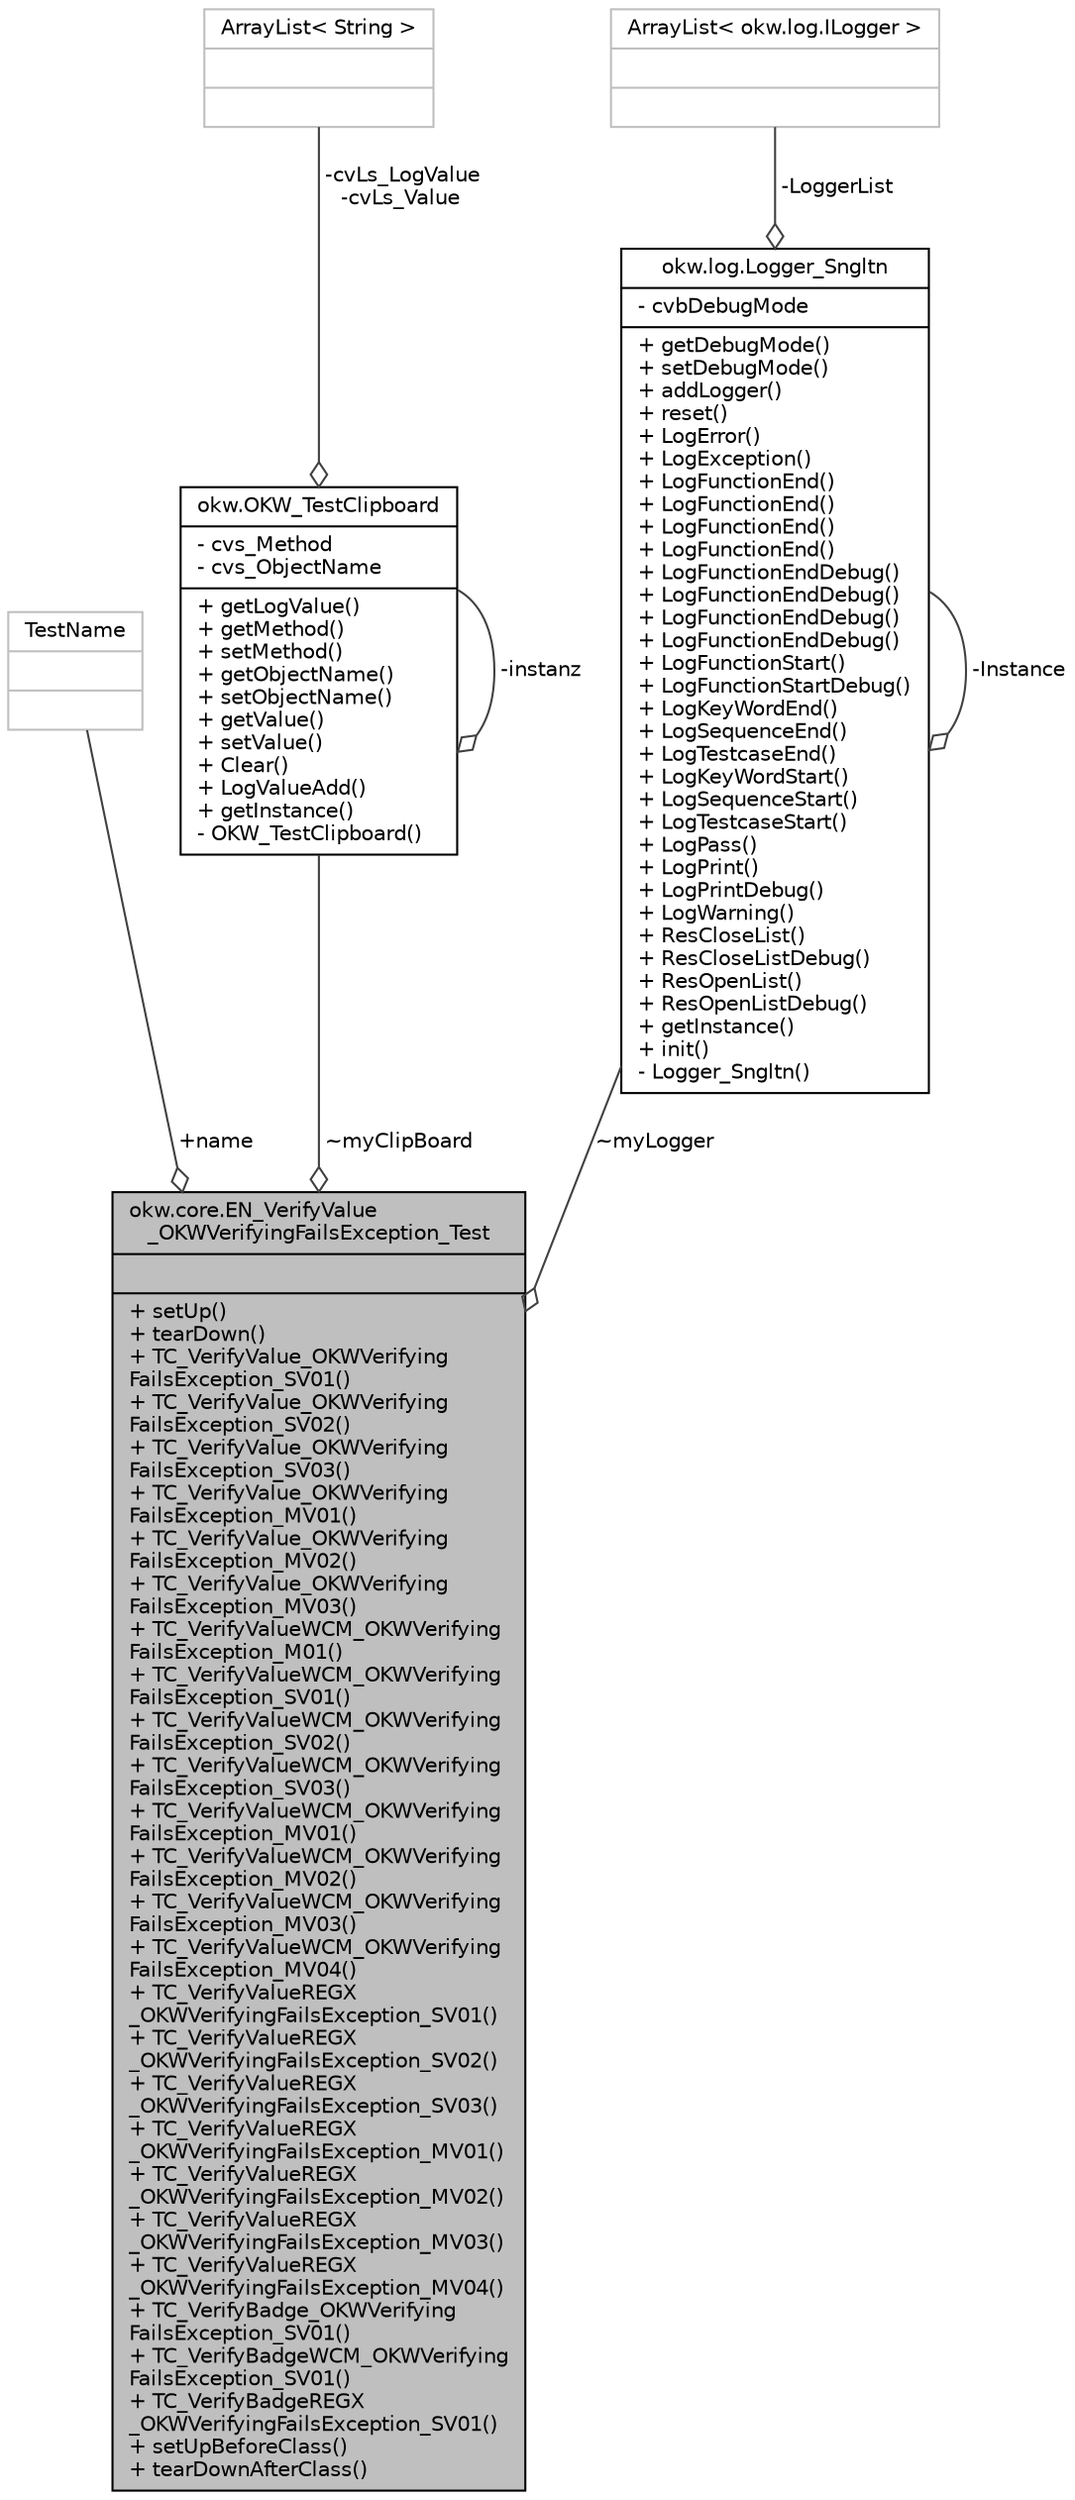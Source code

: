 digraph "okw.core.EN_VerifyValue_OKWVerifyingFailsException_Test"
{
 // INTERACTIVE_SVG=YES
 // LATEX_PDF_SIZE
  edge [fontname="Helvetica",fontsize="10",labelfontname="Helvetica",labelfontsize="10"];
  node [fontname="Helvetica",fontsize="10",shape=record];
  Node1 [label="{okw.core.EN_VerifyValue\l_OKWVerifyingFailsException_Test\n||+ setUp()\l+ tearDown()\l+ TC_VerifyValue_OKWVerifying\lFailsException_SV01()\l+ TC_VerifyValue_OKWVerifying\lFailsException_SV02()\l+ TC_VerifyValue_OKWVerifying\lFailsException_SV03()\l+ TC_VerifyValue_OKWVerifying\lFailsException_MV01()\l+ TC_VerifyValue_OKWVerifying\lFailsException_MV02()\l+ TC_VerifyValue_OKWVerifying\lFailsException_MV03()\l+ TC_VerifyValueWCM_OKWVerifying\lFailsException_M01()\l+ TC_VerifyValueWCM_OKWVerifying\lFailsException_SV01()\l+ TC_VerifyValueWCM_OKWVerifying\lFailsException_SV02()\l+ TC_VerifyValueWCM_OKWVerifying\lFailsException_SV03()\l+ TC_VerifyValueWCM_OKWVerifying\lFailsException_MV01()\l+ TC_VerifyValueWCM_OKWVerifying\lFailsException_MV02()\l+ TC_VerifyValueWCM_OKWVerifying\lFailsException_MV03()\l+ TC_VerifyValueWCM_OKWVerifying\lFailsException_MV04()\l+ TC_VerifyValueREGX\l_OKWVerifyingFailsException_SV01()\l+ TC_VerifyValueREGX\l_OKWVerifyingFailsException_SV02()\l+ TC_VerifyValueREGX\l_OKWVerifyingFailsException_SV03()\l+ TC_VerifyValueREGX\l_OKWVerifyingFailsException_MV01()\l+ TC_VerifyValueREGX\l_OKWVerifyingFailsException_MV02()\l+ TC_VerifyValueREGX\l_OKWVerifyingFailsException_MV03()\l+ TC_VerifyValueREGX\l_OKWVerifyingFailsException_MV04()\l+ TC_VerifyBadge_OKWVerifying\lFailsException_SV01()\l+ TC_VerifyBadgeWCM_OKWVerifying\lFailsException_SV01()\l+ TC_VerifyBadgeREGX\l_OKWVerifyingFailsException_SV01()\l+ setUpBeforeClass()\l+ tearDownAfterClass()\l}",height=0.2,width=0.4,color="black", fillcolor="grey75", style="filled", fontcolor="black",tooltip=" "];
  Node2 -> Node1 [color="grey25",fontsize="10",style="solid",label=" +name" ,arrowhead="odiamond",fontname="Helvetica"];
  Node2 [label="{TestName\n||}",height=0.2,width=0.4,color="grey75", fillcolor="white", style="filled",tooltip=" "];
  Node3 -> Node1 [color="grey25",fontsize="10",style="solid",label=" ~myClipBoard" ,arrowhead="odiamond",fontname="Helvetica"];
  Node3 [label="{okw.OKW_TestClipboard\n|- cvs_Method\l- cvs_ObjectName\l|+ getLogValue()\l+ getMethod()\l+ setMethod()\l+ getObjectName()\l+ setObjectName()\l+ getValue()\l+ setValue()\l+ Clear()\l+ LogValueAdd()\l+ getInstance()\l- OKW_TestClipboard()\l}",height=0.2,width=0.4,color="black", fillcolor="white", style="filled",URL="$classokw_1_1_o_k_w___test_clipboard.html",tooltip=" "];
  Node4 -> Node3 [color="grey25",fontsize="10",style="solid",label=" -cvLs_LogValue\n-cvLs_Value" ,arrowhead="odiamond",fontname="Helvetica"];
  Node4 [label="{ArrayList\< String \>\n||}",height=0.2,width=0.4,color="grey75", fillcolor="white", style="filled",tooltip=" "];
  Node3 -> Node3 [color="grey25",fontsize="10",style="solid",label=" -instanz" ,arrowhead="odiamond",fontname="Helvetica"];
  Node5 -> Node1 [color="grey25",fontsize="10",style="solid",label=" ~myLogger" ,arrowhead="odiamond",fontname="Helvetica"];
  Node5 [label="{okw.log.Logger_Sngltn\n|- cvbDebugMode\l|+ getDebugMode()\l+ setDebugMode()\l+ addLogger()\l+ reset()\l+ LogError()\l+ LogException()\l+ LogFunctionEnd()\l+ LogFunctionEnd()\l+ LogFunctionEnd()\l+ LogFunctionEnd()\l+ LogFunctionEndDebug()\l+ LogFunctionEndDebug()\l+ LogFunctionEndDebug()\l+ LogFunctionEndDebug()\l+ LogFunctionStart()\l+ LogFunctionStartDebug()\l+ LogKeyWordEnd()\l+ LogSequenceEnd()\l+ LogTestcaseEnd()\l+ LogKeyWordStart()\l+ LogSequenceStart()\l+ LogTestcaseStart()\l+ LogPass()\l+ LogPrint()\l+ LogPrintDebug()\l+ LogWarning()\l+ ResCloseList()\l+ ResCloseListDebug()\l+ ResOpenList()\l+ ResOpenListDebug()\l+ getInstance()\l+ init()\l- Logger_Sngltn()\l}",height=0.2,width=0.4,color="black", fillcolor="white", style="filled",URL="$classokw_1_1log_1_1_logger___sngltn.html",tooltip=" "];
  Node6 -> Node5 [color="grey25",fontsize="10",style="solid",label=" -LoggerList" ,arrowhead="odiamond",fontname="Helvetica"];
  Node6 [label="{ArrayList\< okw.log.ILogger \>\n||}",height=0.2,width=0.4,color="grey75", fillcolor="white", style="filled",tooltip=" "];
  Node5 -> Node5 [color="grey25",fontsize="10",style="solid",label=" -Instance" ,arrowhead="odiamond",fontname="Helvetica"];
}
